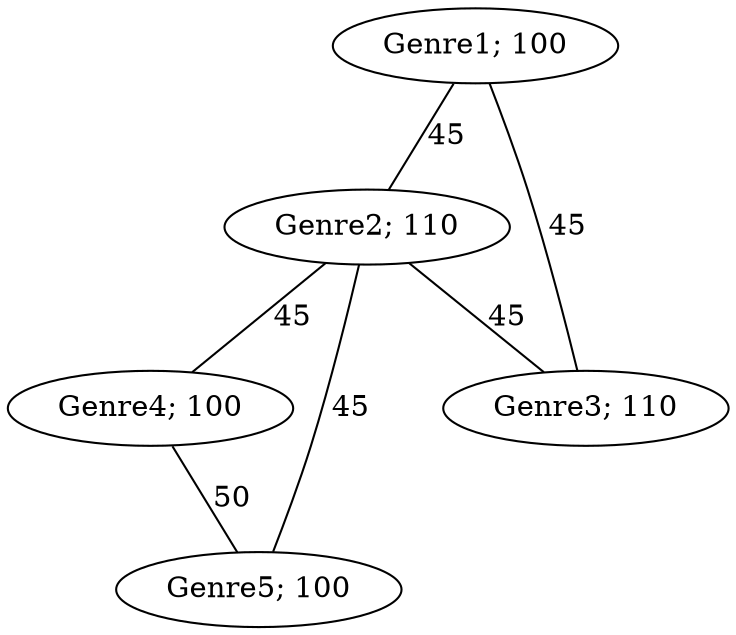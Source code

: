 Graph G{
n1 [label="Genre1; 100"];
n2 [label="Genre2; 110"];
n3 [label="Genre3; 110"];
n4 [label="Genre4; 100"];
n5 [label="Genre5; 100"];
n1 -- n2 [label="45",len=1.8];
n1 -- n3 [label="45",len=1.8];
n2 -- n4 [label="45",len=1.8];
n2 -- n5 [label="45",len=1.8];
n2 -- n3 [label="45",len=1.8];
n4 -- n5 [label="50",len=2];
}
